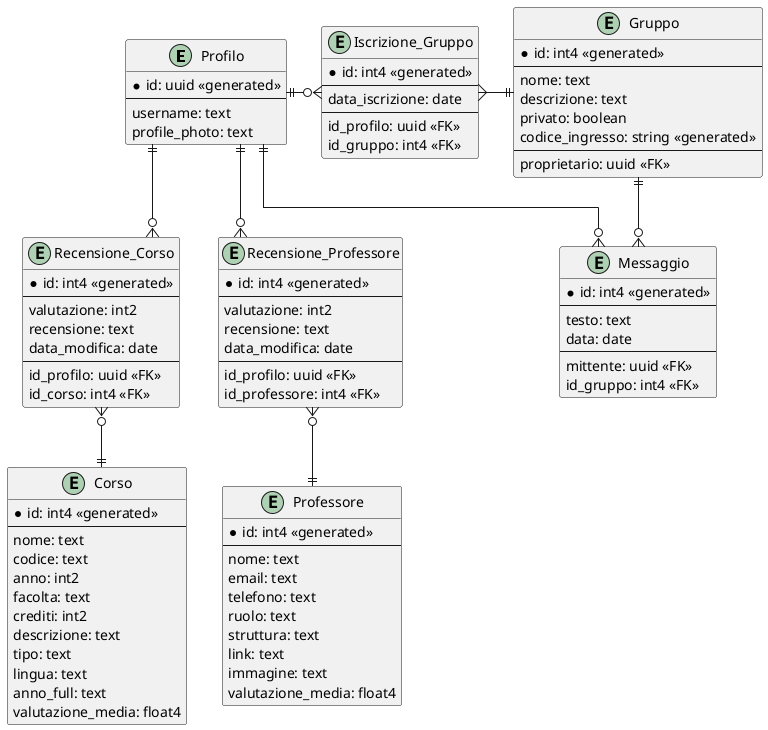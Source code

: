 ' Legenda Frecce
'------------------------
' Zero o Uno        |o--
' Uno               ||--
' Zero o Più        }o--
' Uno o Più         }|--
'------------------------

@startuml ER_Diagram

skinparam linetype ortho

entity Profilo {
    * id: uuid <<generated>>
    --
    username: text
    profile_photo: text
}

entity Professore {
    * id: int4 <<generated>>
    --
    nome: text
    email: text
    telefono: text
    ruolo: text
    struttura: text
    link: text
    immagine: text
    valutazione_media: float4
}

entity Corso {
    * id: int4 <<generated>>
    --
    nome: text
    codice: text
    anno: int2
    facolta: text
    crediti: int2
    descrizione: text
    tipo: text
    lingua: text
    anno_full: text
    valutazione_media: float4
}

entity Recensione_Corso {
    *id: int4 <<generated>>
    --
    valutazione: int2
    recensione: text
    data_modifica: date
    --
    id_profilo: uuid <<FK>>
    id_corso: int4 <<FK>>
}

entity Recensione_Professore {
    *id: int4 <<generated>>
    --
    valutazione: int2
    recensione: text
    data_modifica: date
    --
    id_profilo: uuid <<FK>>
    id_professore: int4 <<FK>>
}

entity Gruppo {
    *id: int4 <<generated>>
    --
    nome: text
    descrizione: text
    privato: boolean
    codice_ingresso: string <<generated>>
    --
    proprietario: uuid <<FK>>
}

entity Iscrizione_Gruppo {
    *id: int4 <<generated>>
    --
    data_iscrizione: date
    --
    id_profilo: uuid <<FK>>
    id_gruppo: int4 <<FK>>
}

entity Messaggio {
    *id: int4 <<generated>>
    --
    testo: text
    data: date
    --
    mittente: uuid <<FK>>
    id_gruppo: int4 <<FK>>
}


Profilo ||-d-o{ Recensione_Corso
Profilo ||-d-o{ Recensione_Professore

Recensione_Corso }o-d-|| Corso
Recensione_Professore }o-d-|| Professore

Profilo ||-o{ Iscrizione_Gruppo
Iscrizione_Gruppo }-|| Gruppo

Profilo ||-d-o{ Messaggio
Messaggio }o-u-|| Gruppo
Gruppo -[hidden]d- Messaggio


@enduml